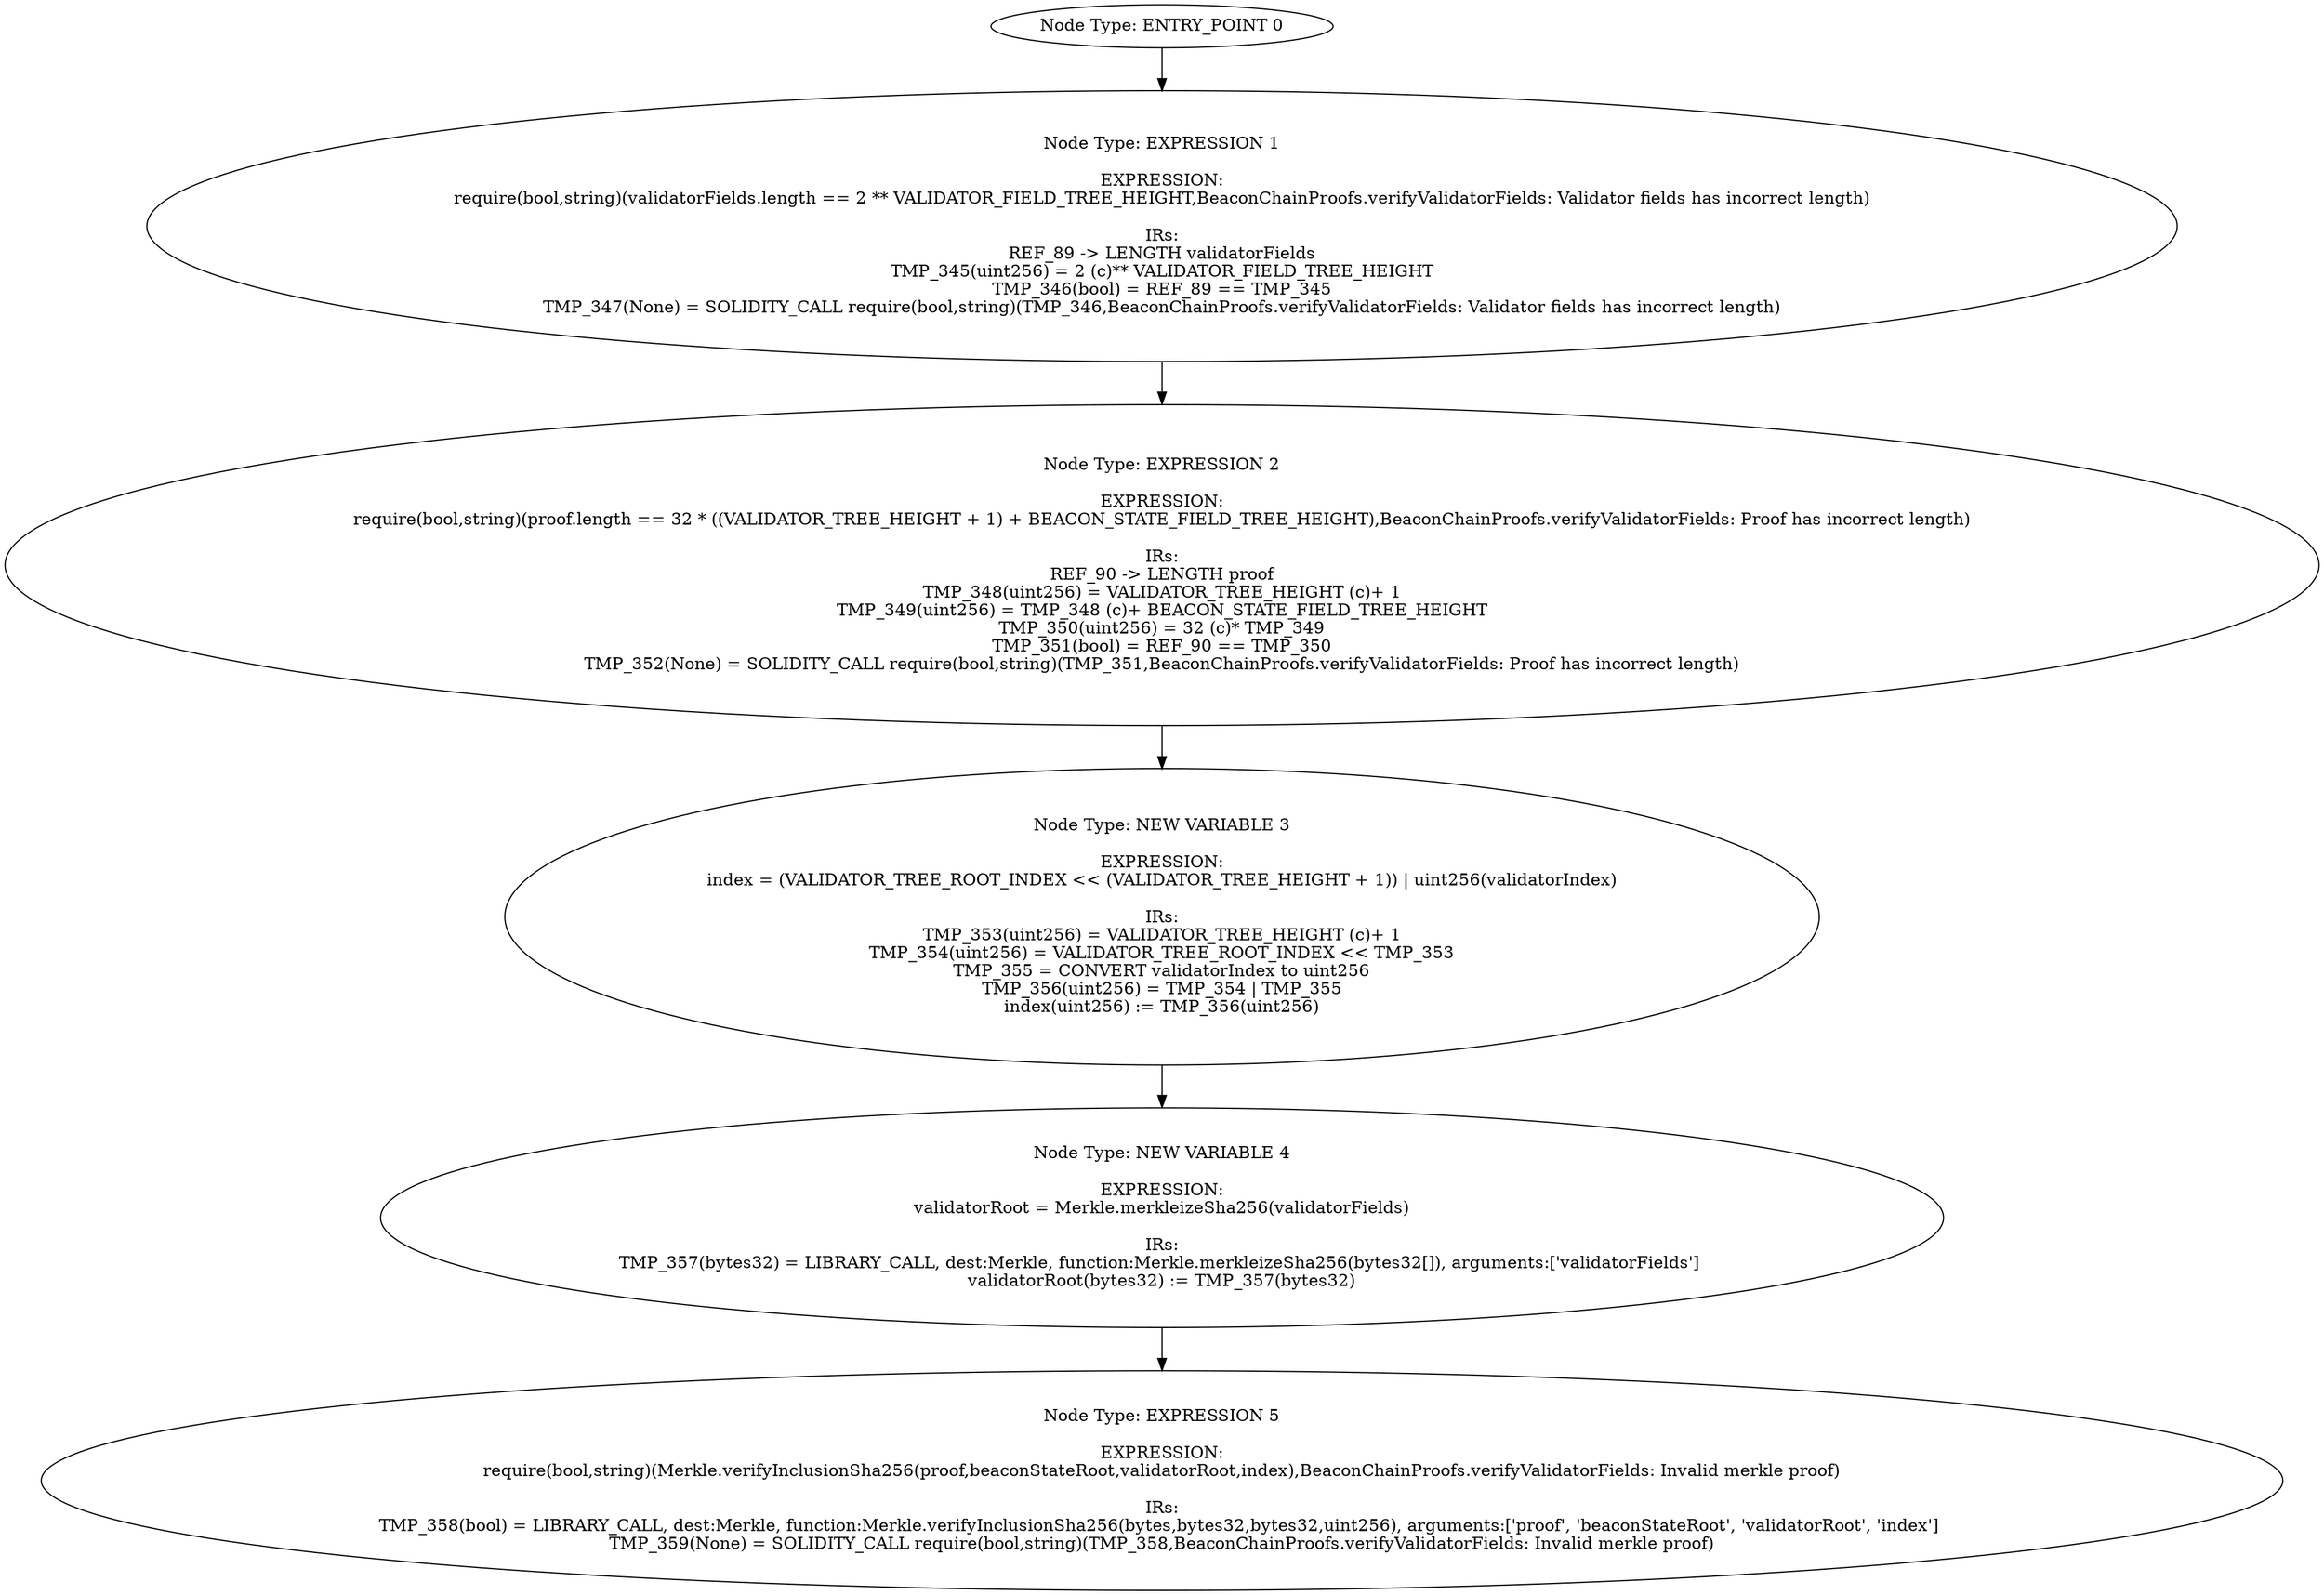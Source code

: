 digraph{
0[label="Node Type: ENTRY_POINT 0
"];
0->1;
1[label="Node Type: EXPRESSION 1

EXPRESSION:
require(bool,string)(validatorFields.length == 2 ** VALIDATOR_FIELD_TREE_HEIGHT,BeaconChainProofs.verifyValidatorFields: Validator fields has incorrect length)

IRs:
REF_89 -> LENGTH validatorFields
TMP_345(uint256) = 2 (c)** VALIDATOR_FIELD_TREE_HEIGHT
TMP_346(bool) = REF_89 == TMP_345
TMP_347(None) = SOLIDITY_CALL require(bool,string)(TMP_346,BeaconChainProofs.verifyValidatorFields: Validator fields has incorrect length)"];
1->2;
2[label="Node Type: EXPRESSION 2

EXPRESSION:
require(bool,string)(proof.length == 32 * ((VALIDATOR_TREE_HEIGHT + 1) + BEACON_STATE_FIELD_TREE_HEIGHT),BeaconChainProofs.verifyValidatorFields: Proof has incorrect length)

IRs:
REF_90 -> LENGTH proof
TMP_348(uint256) = VALIDATOR_TREE_HEIGHT (c)+ 1
TMP_349(uint256) = TMP_348 (c)+ BEACON_STATE_FIELD_TREE_HEIGHT
TMP_350(uint256) = 32 (c)* TMP_349
TMP_351(bool) = REF_90 == TMP_350
TMP_352(None) = SOLIDITY_CALL require(bool,string)(TMP_351,BeaconChainProofs.verifyValidatorFields: Proof has incorrect length)"];
2->3;
3[label="Node Type: NEW VARIABLE 3

EXPRESSION:
index = (VALIDATOR_TREE_ROOT_INDEX << (VALIDATOR_TREE_HEIGHT + 1)) | uint256(validatorIndex)

IRs:
TMP_353(uint256) = VALIDATOR_TREE_HEIGHT (c)+ 1
TMP_354(uint256) = VALIDATOR_TREE_ROOT_INDEX << TMP_353
TMP_355 = CONVERT validatorIndex to uint256
TMP_356(uint256) = TMP_354 | TMP_355
index(uint256) := TMP_356(uint256)"];
3->4;
4[label="Node Type: NEW VARIABLE 4

EXPRESSION:
validatorRoot = Merkle.merkleizeSha256(validatorFields)

IRs:
TMP_357(bytes32) = LIBRARY_CALL, dest:Merkle, function:Merkle.merkleizeSha256(bytes32[]), arguments:['validatorFields'] 
validatorRoot(bytes32) := TMP_357(bytes32)"];
4->5;
5[label="Node Type: EXPRESSION 5

EXPRESSION:
require(bool,string)(Merkle.verifyInclusionSha256(proof,beaconStateRoot,validatorRoot,index),BeaconChainProofs.verifyValidatorFields: Invalid merkle proof)

IRs:
TMP_358(bool) = LIBRARY_CALL, dest:Merkle, function:Merkle.verifyInclusionSha256(bytes,bytes32,bytes32,uint256), arguments:['proof', 'beaconStateRoot', 'validatorRoot', 'index'] 
TMP_359(None) = SOLIDITY_CALL require(bool,string)(TMP_358,BeaconChainProofs.verifyValidatorFields: Invalid merkle proof)"];
}

